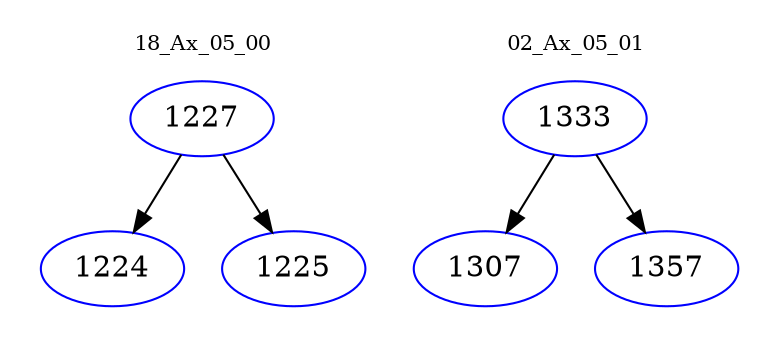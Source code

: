 digraph{
subgraph cluster_0 {
color = white
label = "18_Ax_05_00";
fontsize=10;
T0_1227 [label="1227", color="blue"]
T0_1227 -> T0_1224 [color="black"]
T0_1224 [label="1224", color="blue"]
T0_1227 -> T0_1225 [color="black"]
T0_1225 [label="1225", color="blue"]
}
subgraph cluster_1 {
color = white
label = "02_Ax_05_01";
fontsize=10;
T1_1333 [label="1333", color="blue"]
T1_1333 -> T1_1307 [color="black"]
T1_1307 [label="1307", color="blue"]
T1_1333 -> T1_1357 [color="black"]
T1_1357 [label="1357", color="blue"]
}
}
